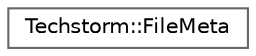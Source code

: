 digraph "Graphical Class Hierarchy"
{
 // LATEX_PDF_SIZE
  bgcolor="transparent";
  edge [fontname=Helvetica,fontsize=10,labelfontname=Helvetica,labelfontsize=10];
  node [fontname=Helvetica,fontsize=10,shape=box,height=0.2,width=0.4];
  rankdir="LR";
  Node0 [id="Node000000",label="Techstorm::FileMeta",height=0.2,width=0.4,color="grey40", fillcolor="white", style="filled",URL="$d2/d71/class_techstorm_1_1_file_meta.html",tooltip=" "];
}
